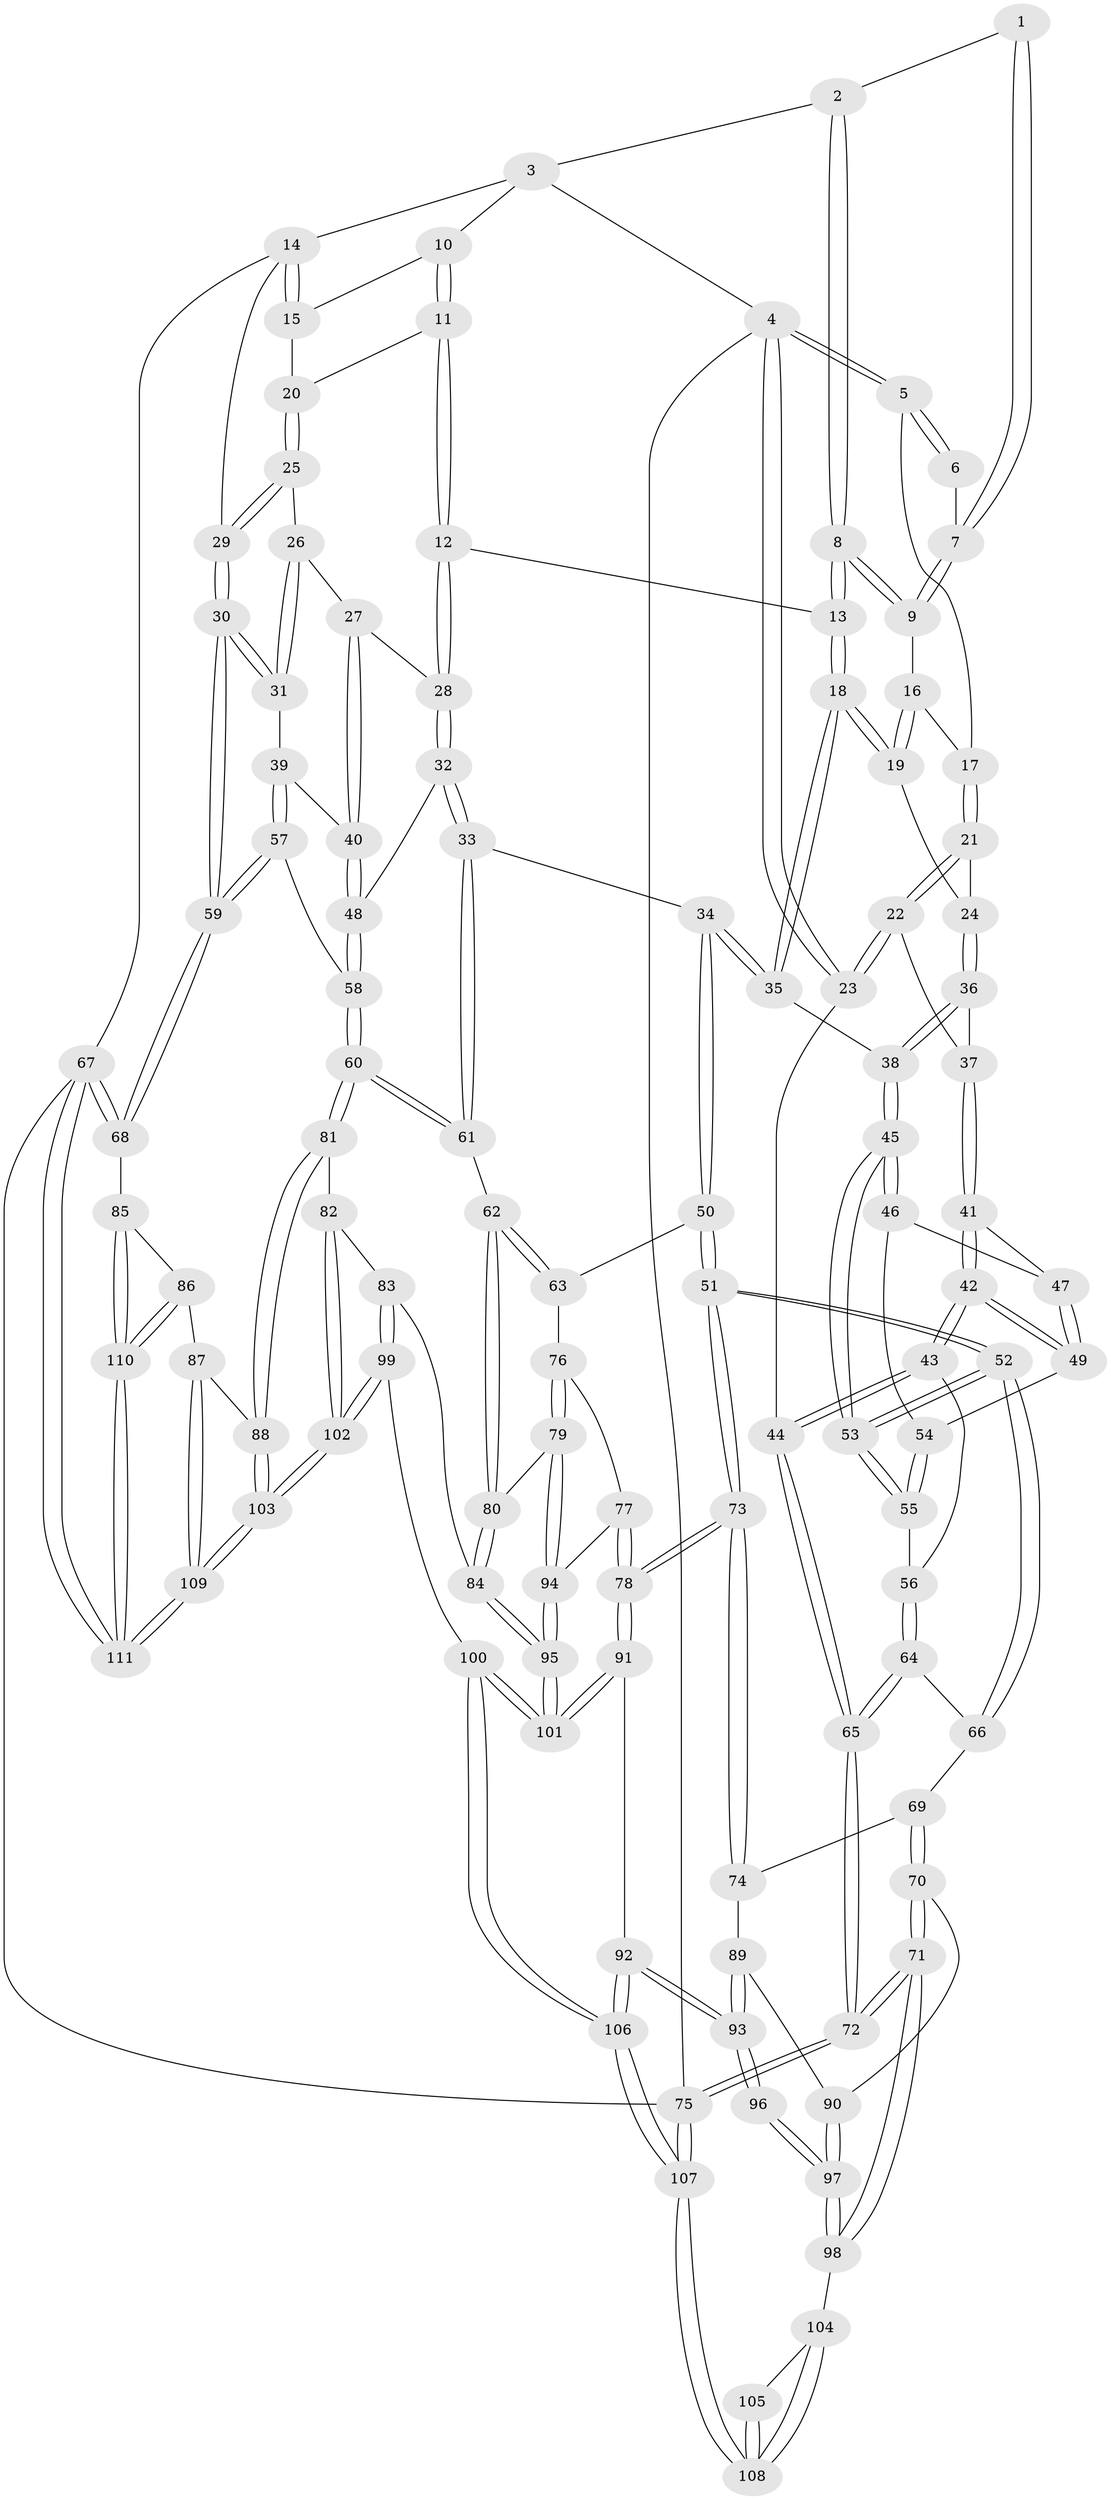// Generated by graph-tools (version 1.1) at 2025/59/03/09/25 04:59:46]
// undirected, 111 vertices, 274 edges
graph export_dot {
graph [start="1"]
  node [color=gray90,style=filled];
  1 [pos="+0.502789319022627+0"];
  2 [pos="+0.681688344214027+0"];
  3 [pos="+0.8861359323679846+0"];
  4 [pos="+0+0"];
  5 [pos="+0.15970974221410658+0"];
  6 [pos="+0.30058826236702274+0"];
  7 [pos="+0.4605010482305401+0.07882058309675545"];
  8 [pos="+0.5900008919009203+0.13517191323287553"];
  9 [pos="+0.4612575862452954+0.08029266880545786"];
  10 [pos="+0.8808941780662388+0"];
  11 [pos="+0.8081330144184522+0.16487893844211018"];
  12 [pos="+0.6630430845343359+0.1994962091265925"];
  13 [pos="+0.596142634716062+0.1751656655870762"];
  14 [pos="+1+0.25520031730942255"];
  15 [pos="+0.942449090983532+0.12317714128328104"];
  16 [pos="+0.36567157635596664+0.10890078300601372"];
  17 [pos="+0.19034604543390188+0"];
  18 [pos="+0.4676331704755446+0.32320381330151376"];
  19 [pos="+0.3943617562480391+0.2719046869271972"];
  20 [pos="+0.8703606701521303+0.20783477662928151"];
  21 [pos="+0.17097315626756887+0.14038669182608027"];
  22 [pos="+0+0.26083443221586566"];
  23 [pos="+0+0.3030990469632533"];
  24 [pos="+0.21871289167045074+0.231608562923755"];
  25 [pos="+0.8777587586189359+0.22192471410689013"];
  26 [pos="+0.8535925106413917+0.2743443290073298"];
  27 [pos="+0.7754937580385869+0.3542041358279069"];
  28 [pos="+0.7572630721049383+0.3549682583255612"];
  29 [pos="+1+0.3482401425501658"];
  30 [pos="+1+0.368154937146507"];
  31 [pos="+0.9610280235014017+0.4360833229361752"];
  32 [pos="+0.6702758993360998+0.47168832791705645"];
  33 [pos="+0.6190415661986409+0.48416131142047475"];
  34 [pos="+0.46919327990629345+0.344012109615381"];
  35 [pos="+0.4677997209018165+0.34027515804203873"];
  36 [pos="+0.17448422612505352+0.34208671741024194"];
  37 [pos="+0.17120423710511115+0.3462852712706958"];
  38 [pos="+0.3330401619803732+0.3927704942368161"];
  39 [pos="+0.9457808232971628+0.4432240328400521"];
  40 [pos="+0.9053102499090503+0.4369072801435908"];
  41 [pos="+0.16503642172215702+0.3741035166221823"];
  42 [pos="+0+0.432162721483689"];
  43 [pos="+0+0.40724013704307405"];
  44 [pos="+0+0.3799814099473155"];
  45 [pos="+0.2212095849470731+0.5030223511882842"];
  46 [pos="+0.18992334005356504+0.46445694202182586"];
  47 [pos="+0.17786503575159635+0.4350375702922806"];
  48 [pos="+0.756561668223079+0.5186310974302504"];
  49 [pos="+0.003171802401887773+0.46933495981365886"];
  50 [pos="+0.35115455798240286+0.6155570098685974"];
  51 [pos="+0.2692146841959439+0.6185147870202552"];
  52 [pos="+0.26296209557979633+0.6118592305367531"];
  53 [pos="+0.2379038452047014+0.5677184992676465"];
  54 [pos="+0.051922920409290606+0.5115778489140971"];
  55 [pos="+0.0679749271554463+0.5510246151133454"];
  56 [pos="+0.05321444069015946+0.5953926497969915"];
  57 [pos="+0.8659024946249564+0.6690807788772405"];
  58 [pos="+0.8486295549386456+0.6738059285360755"];
  59 [pos="+1+0.7530819396852257"];
  60 [pos="+0.8435642146035432+0.6784969092422781"];
  61 [pos="+0.5788082476875216+0.6420197002903276"];
  62 [pos="+0.5663018851386775+0.6562734065575543"];
  63 [pos="+0.36676867255444084+0.6250618564676153"];
  64 [pos="+0.05090242211675741+0.6026359732739839"];
  65 [pos="+0+0.6770011807759614"];
  66 [pos="+0.07814325923696427+0.6303156112492782"];
  67 [pos="+1+1"];
  68 [pos="+1+0.7782807716009514"];
  69 [pos="+0.07664113604449314+0.6450447048152015"];
  70 [pos="+0+0.7669787512908253"];
  71 [pos="+0+0.7951502821231536"];
  72 [pos="+0+0.7914856562842232"];
  73 [pos="+0.2248298380612232+0.7148005769128465"];
  74 [pos="+0.14422217898728984+0.744303123689177"];
  75 [pos="+0+1"];
  76 [pos="+0.38832668809922033+0.7452470203211907"];
  77 [pos="+0.3589531917664368+0.8080723135528619"];
  78 [pos="+0.2696576730389201+0.8413151154243297"];
  79 [pos="+0.46169286970951073+0.8020054811349019"];
  80 [pos="+0.5714590237797337+0.7190322673871173"];
  81 [pos="+0.7904363273270125+0.8191172882243977"];
  82 [pos="+0.7631745472038229+0.8280396196814318"];
  83 [pos="+0.6772074855695659+0.826508053023965"];
  84 [pos="+0.6194934647062661+0.8057852078946801"];
  85 [pos="+0.9628838405595866+0.8821898433866898"];
  86 [pos="+0.8609852632349494+0.8712240171009483"];
  87 [pos="+0.8416445722672973+0.8611961510876518"];
  88 [pos="+0.8058089190567678+0.8354626064230373"];
  89 [pos="+0.13409877667403888+0.7508361852263379"];
  90 [pos="+0.023758015206830446+0.7692492337367094"];
  91 [pos="+0.26905100351674055+0.8454972535180711"];
  92 [pos="+0.16346787066371588+0.8955882156247891"];
  93 [pos="+0.14198232986902132+0.8851209668764763"];
  94 [pos="+0.44196375789940096+0.8645840729434888"];
  95 [pos="+0.4661603277192604+1"];
  96 [pos="+0.1316789127668453+0.8858197580690019"];
  97 [pos="+0.11504789651874885+0.8805200587902825"];
  98 [pos="+0.023180632589460837+0.8985639242691055"];
  99 [pos="+0.6218402905831137+1"];
  100 [pos="+0.437099992964195+1"];
  101 [pos="+0.43566843420084156+1"];
  102 [pos="+0.6515606235961923+1"];
  103 [pos="+0.7591152998118019+1"];
  104 [pos="+0.04042502624058859+0.9227510623895352"];
  105 [pos="+0.10197374068780166+0.9229157253836393"];
  106 [pos="+0.20426280749216216+1"];
  107 [pos="+0.112865030588105+1"];
  108 [pos="+0.07237186882328518+0.9879757429955903"];
  109 [pos="+0.7831827049991323+1"];
  110 [pos="+0.9017084247377207+1"];
  111 [pos="+0.8799716254631628+1"];
  1 -- 2;
  1 -- 7;
  1 -- 7;
  2 -- 3;
  2 -- 8;
  2 -- 8;
  3 -- 4;
  3 -- 10;
  3 -- 14;
  4 -- 5;
  4 -- 5;
  4 -- 23;
  4 -- 23;
  4 -- 75;
  5 -- 6;
  5 -- 6;
  5 -- 17;
  6 -- 7;
  7 -- 9;
  7 -- 9;
  8 -- 9;
  8 -- 9;
  8 -- 13;
  8 -- 13;
  9 -- 16;
  10 -- 11;
  10 -- 11;
  10 -- 15;
  11 -- 12;
  11 -- 12;
  11 -- 20;
  12 -- 13;
  12 -- 28;
  12 -- 28;
  13 -- 18;
  13 -- 18;
  14 -- 15;
  14 -- 15;
  14 -- 29;
  14 -- 67;
  15 -- 20;
  16 -- 17;
  16 -- 19;
  16 -- 19;
  17 -- 21;
  17 -- 21;
  18 -- 19;
  18 -- 19;
  18 -- 35;
  18 -- 35;
  19 -- 24;
  20 -- 25;
  20 -- 25;
  21 -- 22;
  21 -- 22;
  21 -- 24;
  22 -- 23;
  22 -- 23;
  22 -- 37;
  23 -- 44;
  24 -- 36;
  24 -- 36;
  25 -- 26;
  25 -- 29;
  25 -- 29;
  26 -- 27;
  26 -- 31;
  26 -- 31;
  27 -- 28;
  27 -- 40;
  27 -- 40;
  28 -- 32;
  28 -- 32;
  29 -- 30;
  29 -- 30;
  30 -- 31;
  30 -- 31;
  30 -- 59;
  30 -- 59;
  31 -- 39;
  32 -- 33;
  32 -- 33;
  32 -- 48;
  33 -- 34;
  33 -- 61;
  33 -- 61;
  34 -- 35;
  34 -- 35;
  34 -- 50;
  34 -- 50;
  35 -- 38;
  36 -- 37;
  36 -- 38;
  36 -- 38;
  37 -- 41;
  37 -- 41;
  38 -- 45;
  38 -- 45;
  39 -- 40;
  39 -- 57;
  39 -- 57;
  40 -- 48;
  40 -- 48;
  41 -- 42;
  41 -- 42;
  41 -- 47;
  42 -- 43;
  42 -- 43;
  42 -- 49;
  42 -- 49;
  43 -- 44;
  43 -- 44;
  43 -- 56;
  44 -- 65;
  44 -- 65;
  45 -- 46;
  45 -- 46;
  45 -- 53;
  45 -- 53;
  46 -- 47;
  46 -- 54;
  47 -- 49;
  47 -- 49;
  48 -- 58;
  48 -- 58;
  49 -- 54;
  50 -- 51;
  50 -- 51;
  50 -- 63;
  51 -- 52;
  51 -- 52;
  51 -- 73;
  51 -- 73;
  52 -- 53;
  52 -- 53;
  52 -- 66;
  52 -- 66;
  53 -- 55;
  53 -- 55;
  54 -- 55;
  54 -- 55;
  55 -- 56;
  56 -- 64;
  56 -- 64;
  57 -- 58;
  57 -- 59;
  57 -- 59;
  58 -- 60;
  58 -- 60;
  59 -- 68;
  59 -- 68;
  60 -- 61;
  60 -- 61;
  60 -- 81;
  60 -- 81;
  61 -- 62;
  62 -- 63;
  62 -- 63;
  62 -- 80;
  62 -- 80;
  63 -- 76;
  64 -- 65;
  64 -- 65;
  64 -- 66;
  65 -- 72;
  65 -- 72;
  66 -- 69;
  67 -- 68;
  67 -- 68;
  67 -- 111;
  67 -- 111;
  67 -- 75;
  68 -- 85;
  69 -- 70;
  69 -- 70;
  69 -- 74;
  70 -- 71;
  70 -- 71;
  70 -- 90;
  71 -- 72;
  71 -- 72;
  71 -- 98;
  71 -- 98;
  72 -- 75;
  72 -- 75;
  73 -- 74;
  73 -- 74;
  73 -- 78;
  73 -- 78;
  74 -- 89;
  75 -- 107;
  75 -- 107;
  76 -- 77;
  76 -- 79;
  76 -- 79;
  77 -- 78;
  77 -- 78;
  77 -- 94;
  78 -- 91;
  78 -- 91;
  79 -- 80;
  79 -- 94;
  79 -- 94;
  80 -- 84;
  80 -- 84;
  81 -- 82;
  81 -- 88;
  81 -- 88;
  82 -- 83;
  82 -- 102;
  82 -- 102;
  83 -- 84;
  83 -- 99;
  83 -- 99;
  84 -- 95;
  84 -- 95;
  85 -- 86;
  85 -- 110;
  85 -- 110;
  86 -- 87;
  86 -- 110;
  86 -- 110;
  87 -- 88;
  87 -- 109;
  87 -- 109;
  88 -- 103;
  88 -- 103;
  89 -- 90;
  89 -- 93;
  89 -- 93;
  90 -- 97;
  90 -- 97;
  91 -- 92;
  91 -- 101;
  91 -- 101;
  92 -- 93;
  92 -- 93;
  92 -- 106;
  92 -- 106;
  93 -- 96;
  93 -- 96;
  94 -- 95;
  94 -- 95;
  95 -- 101;
  95 -- 101;
  96 -- 97;
  96 -- 97;
  97 -- 98;
  97 -- 98;
  98 -- 104;
  99 -- 100;
  99 -- 102;
  99 -- 102;
  100 -- 101;
  100 -- 101;
  100 -- 106;
  100 -- 106;
  102 -- 103;
  102 -- 103;
  103 -- 109;
  103 -- 109;
  104 -- 105;
  104 -- 108;
  104 -- 108;
  105 -- 108;
  105 -- 108;
  106 -- 107;
  106 -- 107;
  107 -- 108;
  107 -- 108;
  109 -- 111;
  109 -- 111;
  110 -- 111;
  110 -- 111;
}
